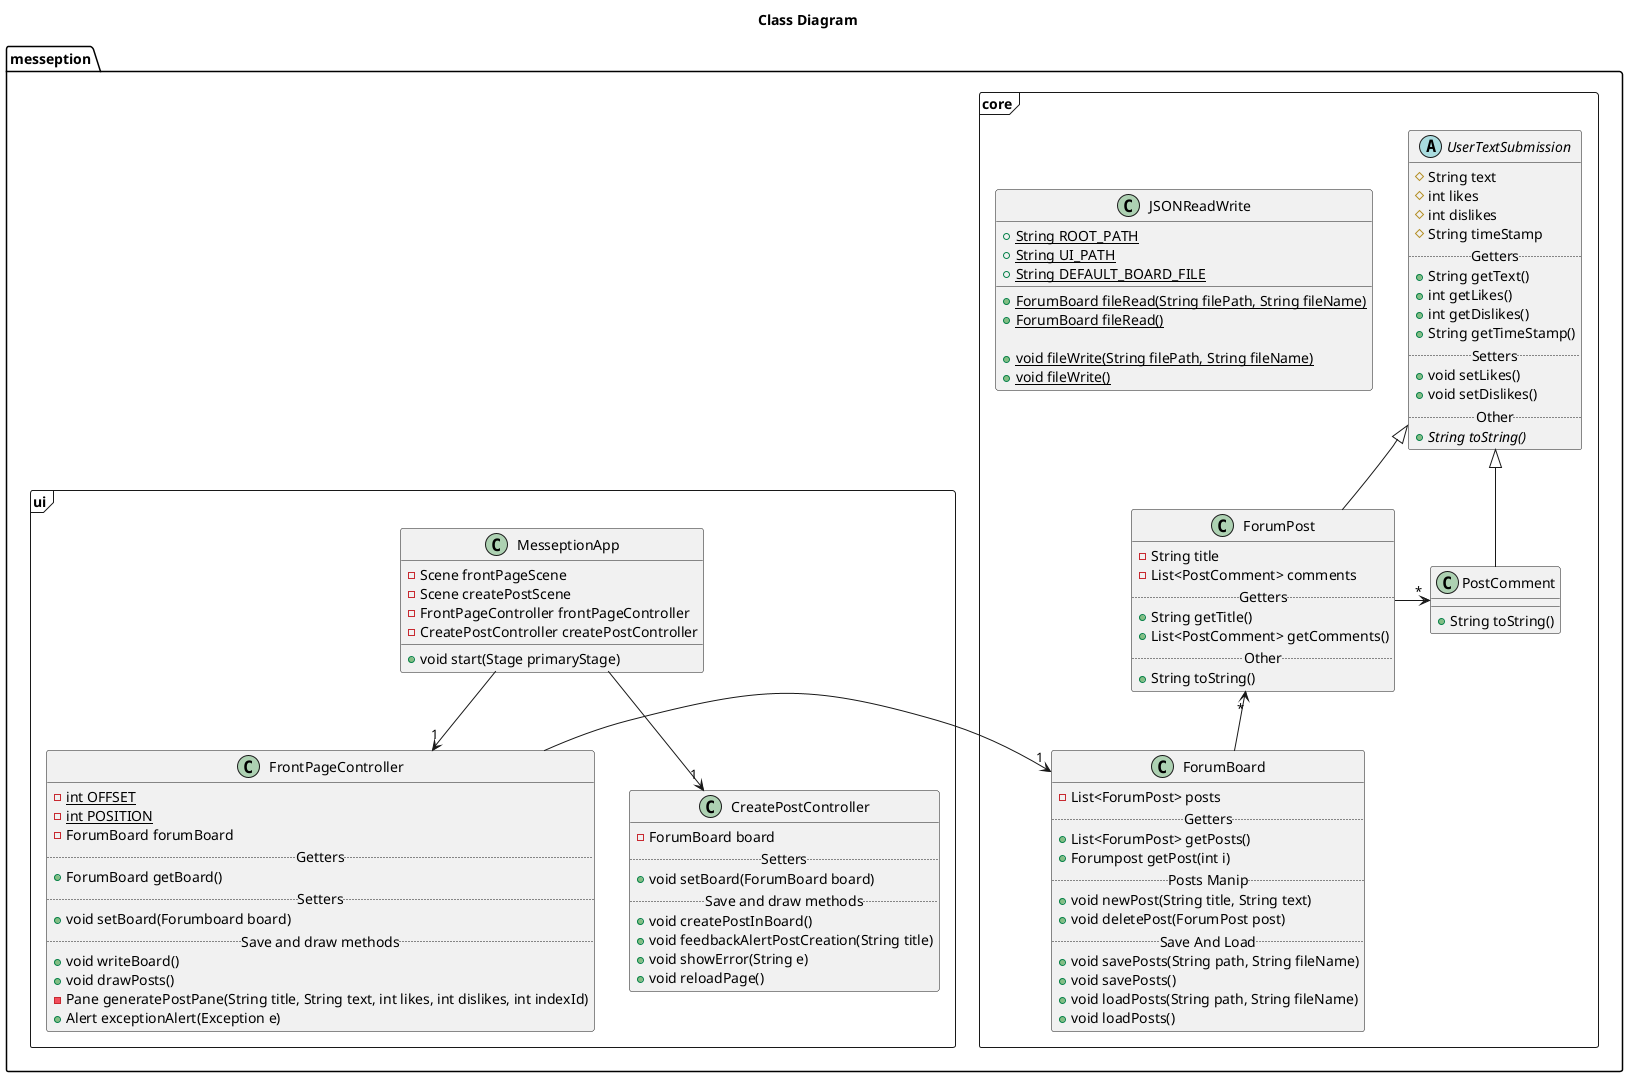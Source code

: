 @startuml

title Class Diagram

package messeption.core <<Frame>> {
    Abstract class UserTextSubmission {
        # String text
        # int likes
        # int dislikes
        # String timeStamp
        .. Getters ..
        + String getText()
        + int getLikes()
        + int getDislikes()
        + String getTimeStamp()
        .. Setters ..
        + void setLikes()
        + void setDislikes()
        ..Other..
        + {abstract} String toString() 
    }
    class ForumBoard {
        - List<ForumPost> posts
        .. Getters ..
        + List<ForumPost> getPosts()
        + Forumpost getPost(int i)
        .. Posts Manip ..
        + void newPost(String title, String text)
        + void deletePost(ForumPost post)
        .. Save And Load ..
        + void savePosts(String path, String fileName)
        + void savePosts()
        + void loadPosts(String path, String fileName)
        + void loadPosts()
    }
    class ForumPost extends UserTextSubmission {
        - String title
        - List<PostComment> comments
        .. Getters ..
        + String getTitle()
        + List<PostComment> getComments()
        .. Other ..
        + String toString()
    }
    class JSONReadWrite {
        + {static} String ROOT_PATH
        + {static} String UI_PATH
        + {static} String DEFAULT_BOARD_FILE
        
        + {static} ForumBoard fileRead(String filePath, String fileName)
        + {static} ForumBoard fileRead()
        
        + {static} void fileWrite(String filePath, String fileName)
        + {static} void fileWrite()
    }
    
    class PostComment extends UserTextSubmission {
        + String toString()
    }
    ForumPost -right-> "*" PostComment
    ForumPost "*" <-down- ForumBoard
}

package messeption.ui <<Frame>> {
    class MesseptionApp {
        - Scene frontPageScene
        - Scene createPostScene
        - FrontPageController frontPageController
        - CreatePostController createPostController
        + void start(Stage primaryStage)
    }
    class FrontPageController {
        - {static} int OFFSET
        - {static} int POSITION
        - ForumBoard forumBoard
        .. Getters ..
        + ForumBoard getBoard()
        .. Setters ..
        + void setBoard(Forumboard board)
        .. Save and draw methods ..
        + void writeBoard()
        + void drawPosts()
        - Pane generatePostPane(String title, String text, int likes, int dislikes, int indexId)
        + Alert exceptionAlert(Exception e)
    }
    class CreatePostController {
        - ForumBoard board
        ..Setters..
        + void setBoard(ForumBoard board)
        .. Save and draw methods ..
        + void createPostInBoard()
        + void feedbackAlertPostCreation(String title)
        + void showError(String e)
        + void reloadPage()
    }
    
    MesseptionApp --> "1" FrontPageController
    MesseptionApp --> "1" CreatePostController
    ForumBoard "1" <-left- FrontPageController
}

@enduml